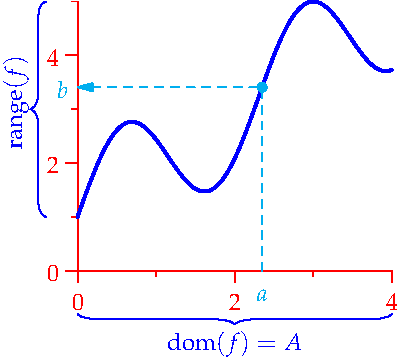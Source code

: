 settings.tex="pdflatex";

texpreamble("\usepackage{amsmath}
\usepackage{amsthm,amssymb}
\usepackage{mathpazo}
\usepackage[svgnames]{xcolor}
");
import graph;

size(200,180,IgnoreAspect);

real k=(13/15)*pi;
real a=4/(sin(3*k)-3*k*cos(3*k));
real b=-a*k*cos(3*k); 

real f(real x){return a*sin(k*x)+b*x+1;}

path ff=graph(f,0,4);
draw(ff,blue+linewidth(1.5));

real a=2.35;

path av=(a,0)--(a,5);
pair P=intersectionpoint(av,ff);
draw((a,0)--P--(0,P.y),dashed+Cyan,Arrow);

dotfactor=10;
dot(P,Cyan);

labelx("$a$",a,Cyan);
labely("$b$",P.y,Cyan);

xaxis(0,4,red,RightTicks(new real[]{0,2,4},new real[]{1,3}));
yaxis(0,5,red,LeftTicks(new real[]{0,2,4},new real[]{1,3,5}));

draw("$\operatorname{dom}(f)=A$",brace((0,-0.8),(4,-0.8),-0.2),blue);
draw(rotate(90,(-0.4,3))*"$\operatorname{range}(f)$",brace((-0.4,1),(-0.4,5),0.2),W,blue);

